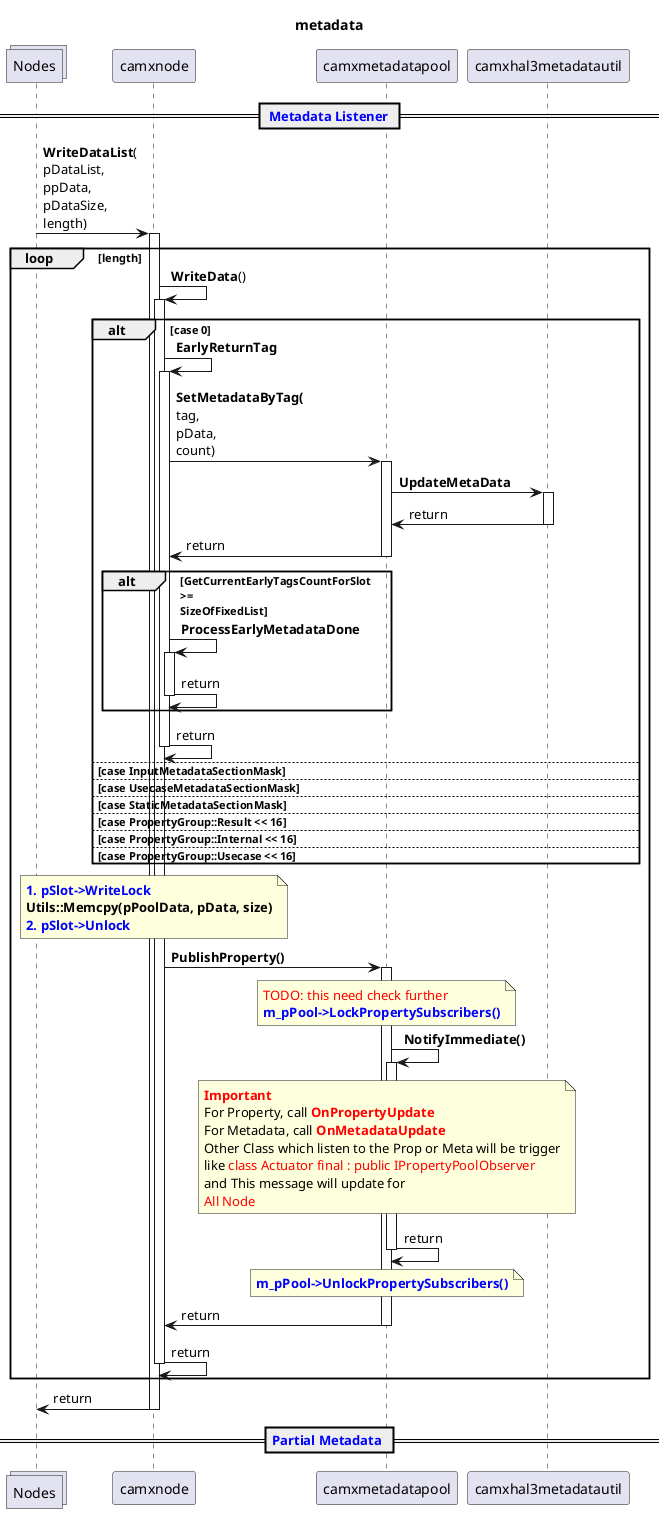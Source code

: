/'派生，继承：<|--'/
/'组合：*-- ， 将会管理对象的生命周期'/
/'聚合：o--, 特指不管理对象的生命周期，但存在关联'/
/'
<color:red><size:16>****</size></color>

<color:blue><size:15></size></color>

collections ABC

package <color:blue><size:15>**AWBDecisionAggregator** {
}

== <color:blue> CAWBMain::Configure </color>==

participant XXX

box "Factory"
participant camxcawbfactory as awb_factory
end box
'/

@startuml
title metadata

collections Nodes
participant camxnode
participant camxmetadatapool as meta_pool
participant camxhal3metadatautil as hal3_meta_util

== <color:blue> Metadata Listener </color>==
Nodes->camxnode: **WriteDataList**(\npDataList,\nppData,\npDataSize,\nlength)
activate camxnode
  loop length
    camxnode->camxnode: **WriteData**()
    activate camxnode
      alt case 0
        camxnode->camxnode: **EarlyReturnTag**
        activate camxnode
          camxnode->meta_pool:**SetMetadataByTag(**\ntag,\npData,\ncount)
          activate meta_pool
            meta_pool->hal3_meta_util: **UpdateMetaData**
            activate hal3_meta_util
            hal3_meta_util->meta_pool: return
            deactivate hal3_meta_util
          meta_pool->camxnode: return
          deactivate meta_pool

          alt **GetCurrentEarlyTagsCountForSlot**\n>=\n**SizeOfFixedList**
            camxnode->camxnode: **ProcessEarlyMetadataDone**
            activate camxnode
            camxnode->camxnode: return
            deactivate camxnode
          end
        camxnode->camxnode: return
        deactivate camxnode
      else case **InputMetadataSectionMask**
      else case **UsecaseMetadataSectionMask**
      else case **StaticMetadataSectionMask**
      else case **PropertyGroup::Result << 16**
      else case **PropertyGroup::Internal << 16**
      else case **PropertyGroup::Usecase << 16**
      end

      note over camxnode
        <color:blue>**1. pSlot->WriteLock**</color>
        **Utils::Memcpy(pPoolData, pData, size)**
        <color:blue>**2. pSlot->Unlock**</color>
      end note
      camxnode->meta_pool: **PublishProperty()**
      activate meta_pool
        note over meta_pool
          <color:red>TODO: this need check further</color>
          <color:blue>**m_pPool->LockPropertySubscribers()**</color>
        end note

        meta_pool->meta_pool: **NotifyImmediate()**
        activate meta_pool
          note over meta_pool
            <color:red>**Important**</color>
            For Property, call <color:red>**OnPropertyUpdate**</color>
            For Metadata, call <color:red>**OnMetadataUpdate**</color>
            Other Class which listen to the Prop or Meta will be trigger
            like <color:red>class Actuator final : public IPropertyPoolObserver</color>
            and This message will update for
            <color:red>All Node</color>
          end note
        meta_pool->meta_pool: return
        deactivate meta_pool

        note over meta_pool
          <color:blue>**m_pPool->UnlockPropertySubscribers()**</color>
        end note
      meta_pool->camxnode: return
      deactivate meta_pool
    camxnode->camxnode: return
    deactivate camxnode
  end

camxnode->Nodes: return
deactivate camxnode


== <color:blue>Partial Metadata </color>==
/'Partial Meta: 1. SeperatePartialMeta    2. CombinedPartialMeta'/
/'
m_pCallbacks[i].ChiNotify               = AdvancedCameraUsecase::ProcessMessageCb;
m_pCallbacks[i].ChiProcessCaptureResult = AdvancedCameraUsecase::ProcessResultCb;
m_pCallbacks[i].ChiProcessPartialCaptureResult =
    AdvancedCameraUsecase::ProcessDriverPartialCaptureResultCb;
'/
@enduml
